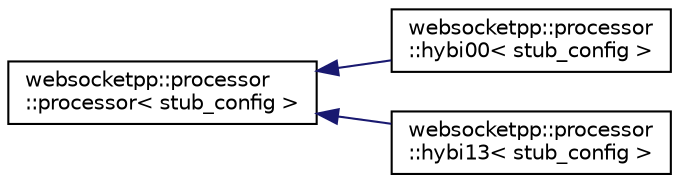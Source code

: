 digraph "Graphical Class Hierarchy"
{
  edge [fontname="Helvetica",fontsize="10",labelfontname="Helvetica",labelfontsize="10"];
  node [fontname="Helvetica",fontsize="10",shape=record];
  rankdir="LR";
  Node0 [label="websocketpp::processor\l::processor\< stub_config \>",height=0.2,width=0.4,color="black", fillcolor="white", style="filled",URL="$classwebsocketpp_1_1processor_1_1processor.html"];
  Node0 -> Node1 [dir="back",color="midnightblue",fontsize="10",style="solid",fontname="Helvetica"];
  Node1 [label="websocketpp::processor\l::hybi00\< stub_config \>",height=0.2,width=0.4,color="black", fillcolor="white", style="filled",URL="$classwebsocketpp_1_1processor_1_1hybi00.html"];
  Node0 -> Node2 [dir="back",color="midnightblue",fontsize="10",style="solid",fontname="Helvetica"];
  Node2 [label="websocketpp::processor\l::hybi13\< stub_config \>",height=0.2,width=0.4,color="black", fillcolor="white", style="filled",URL="$classwebsocketpp_1_1processor_1_1hybi13.html"];
}
